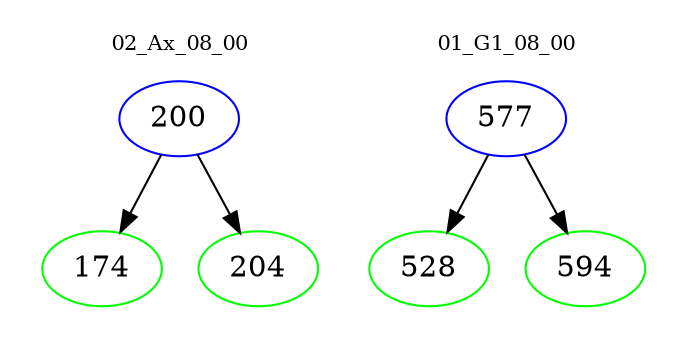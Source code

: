 digraph{
subgraph cluster_0 {
color = white
label = "02_Ax_08_00";
fontsize=10;
T0_200 [label="200", color="blue"]
T0_200 -> T0_174 [color="black"]
T0_174 [label="174", color="green"]
T0_200 -> T0_204 [color="black"]
T0_204 [label="204", color="green"]
}
subgraph cluster_1 {
color = white
label = "01_G1_08_00";
fontsize=10;
T1_577 [label="577", color="blue"]
T1_577 -> T1_528 [color="black"]
T1_528 [label="528", color="green"]
T1_577 -> T1_594 [color="black"]
T1_594 [label="594", color="green"]
}
}
